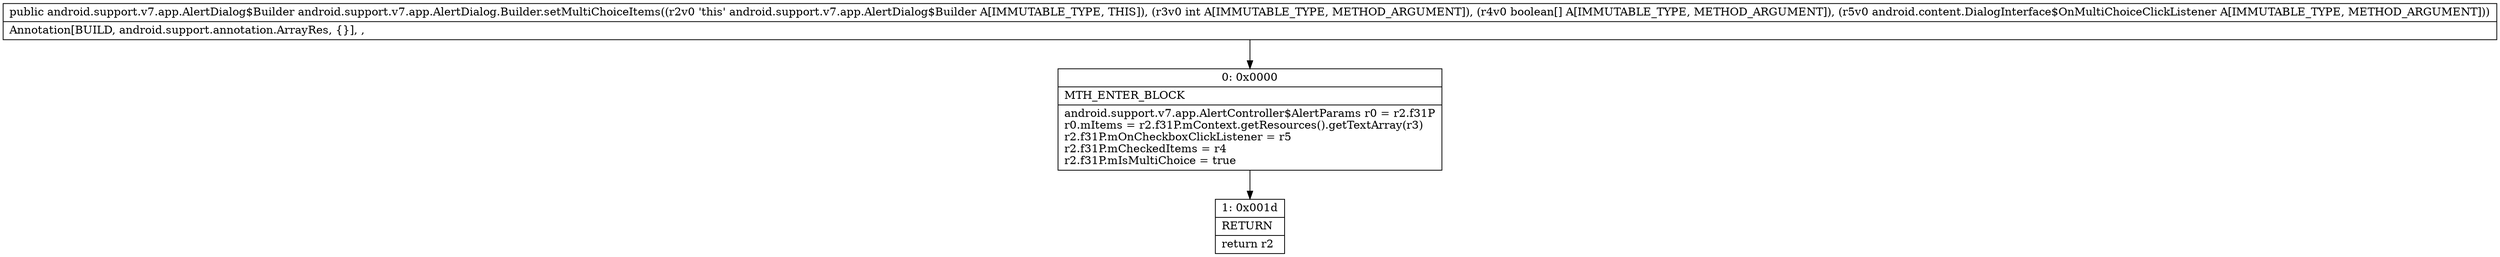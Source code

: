 digraph "CFG forandroid.support.v7.app.AlertDialog.Builder.setMultiChoiceItems(I[ZLandroid\/content\/DialogInterface$OnMultiChoiceClickListener;)Landroid\/support\/v7\/app\/AlertDialog$Builder;" {
Node_0 [shape=record,label="{0\:\ 0x0000|MTH_ENTER_BLOCK\l|android.support.v7.app.AlertController$AlertParams r0 = r2.f31P\lr0.mItems = r2.f31P.mContext.getResources().getTextArray(r3)\lr2.f31P.mOnCheckboxClickListener = r5\lr2.f31P.mCheckedItems = r4\lr2.f31P.mIsMultiChoice = true\l}"];
Node_1 [shape=record,label="{1\:\ 0x001d|RETURN\l|return r2\l}"];
MethodNode[shape=record,label="{public android.support.v7.app.AlertDialog$Builder android.support.v7.app.AlertDialog.Builder.setMultiChoiceItems((r2v0 'this' android.support.v7.app.AlertDialog$Builder A[IMMUTABLE_TYPE, THIS]), (r3v0 int A[IMMUTABLE_TYPE, METHOD_ARGUMENT]), (r4v0 boolean[] A[IMMUTABLE_TYPE, METHOD_ARGUMENT]), (r5v0 android.content.DialogInterface$OnMultiChoiceClickListener A[IMMUTABLE_TYPE, METHOD_ARGUMENT]))  | Annotation[BUILD, android.support.annotation.ArrayRes, \{\}], , \l}"];
MethodNode -> Node_0;
Node_0 -> Node_1;
}

